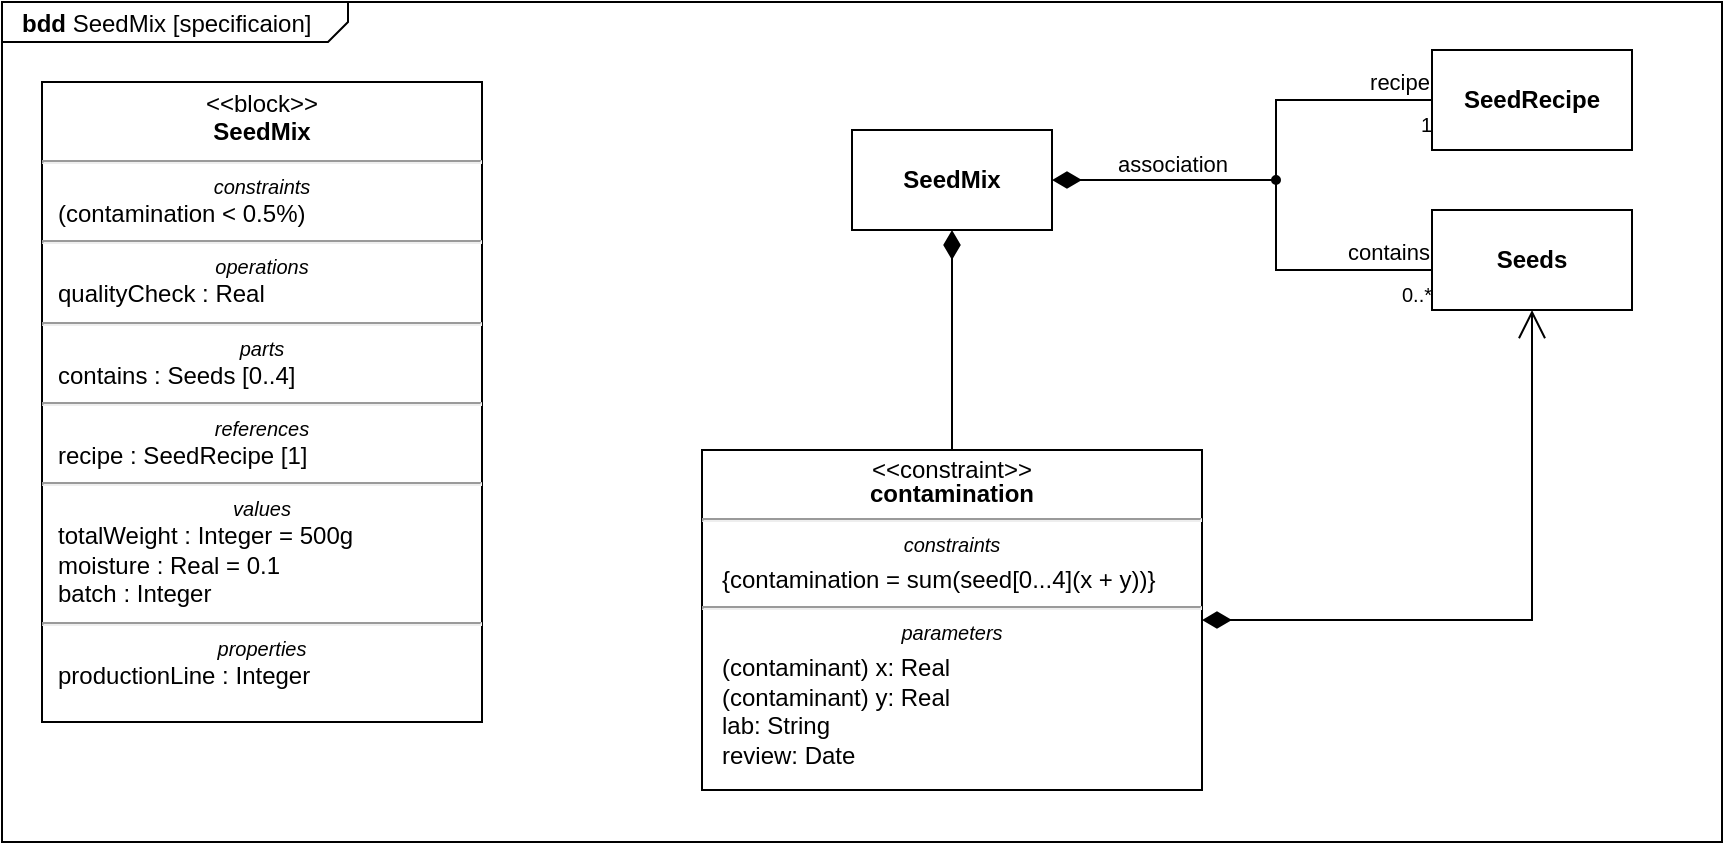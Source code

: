 <mxfile version="20.2.3" type="device"><diagram id="OoVbJZ-V_WzzRrNHbsK_" name="Page-1"><mxGraphModel dx="1092" dy="850" grid="1" gridSize="10" guides="1" tooltips="1" connect="1" arrows="1" fold="1" page="1" pageScale="1" pageWidth="1169" pageHeight="827" math="0" shadow="0"><root><mxCell id="0"/><mxCell id="1" parent="0"/><mxCell id="a4EaesZWhAWr3NwZVvty-1" value="&lt;p style=&quot;margin:0px;margin-top:4px;margin-left:10px;text-align:left;&quot;&gt;&lt;b&gt;bdd&lt;/b&gt;   SeedMix [specificaion]&lt;/p&gt;" style="html=1;strokeWidth=1;shape=mxgraph.sysml.package;labelX=173;align=left;spacingLeft=10;overflow=fill;recursiveResize=0;" vertex="1" parent="1"><mxGeometry x="70" y="20" width="860" height="420" as="geometry"/></mxCell><mxCell id="a4EaesZWhAWr3NwZVvty-2" value="SeedMix" style="strokeColor=inherit;fillColor=inherit;gradientColor=inherit;shape=rect;fontStyle=1;html=1;whiteSpace=wrap;align=center;" vertex="1" parent="a4EaesZWhAWr3NwZVvty-1"><mxGeometry x="425" y="64" width="100" height="50" as="geometry"/></mxCell><mxCell id="a4EaesZWhAWr3NwZVvty-3" value="Seeds" style="strokeColor=inherit;fillColor=inherit;gradientColor=inherit;shape=rect;fontStyle=1;html=1;whiteSpace=wrap;align=center;" vertex="1" parent="a4EaesZWhAWr3NwZVvty-1"><mxGeometry x="715" y="104" width="100" height="50" as="geometry"/></mxCell><mxCell id="a4EaesZWhAWr3NwZVvty-7" value="&lt;p style=&quot;margin:0px;margin-top:4px;text-align:center;&quot;&gt;&amp;lt;&amp;lt;block&amp;gt;&amp;gt;&lt;br&gt;&lt;b&gt;SeedMix&lt;/b&gt;&lt;/p&gt;&lt;hr&gt;&lt;p style=&quot;font-size:10px;margin:0px;text-align:center;&quot;&gt;&lt;i&gt;constraints&lt;/i&gt;&lt;/p&gt;&lt;p style=&quot;margin:0px;margin-left:8px;text-align:left;&quot;&gt;(contamination &amp;lt; 0.5%)&lt;/p&gt;&lt;hr&gt;&lt;p style=&quot;font-size:10px;margin:0px;text-align:center;&quot;&gt;&lt;i&gt;operations&lt;/i&gt;&lt;/p&gt;&lt;p style=&quot;margin:0px;margin-left:8px;text-align:left;&quot;&gt;qualityCheck : Real&lt;/p&gt;&lt;hr&gt;&lt;p style=&quot;font-size:10px;margin:0px;text-align:center;&quot;&gt;&lt;i&gt;parts&lt;/i&gt;&lt;/p&gt;&lt;p style=&quot;margin:0px;margin-left:8px;text-align:left;&quot;&gt;contains : Seeds [0..4]&lt;/p&gt;&lt;hr&gt;&lt;p style=&quot;font-size:10px;margin:0px;text-align:center;&quot;&gt;&lt;i&gt;references&lt;/i&gt;&lt;/p&gt;&lt;p style=&quot;margin:0px;margin-left:8px;text-align:left;&quot;&gt;recipe : SeedRecipe [1]&amp;nbsp;&lt;/p&gt;&lt;hr&gt;&lt;p style=&quot;font-size:10px;margin:0px;text-align:center;&quot;&gt;&lt;i&gt;values&lt;/i&gt;&lt;/p&gt;&lt;p style=&quot;margin:0px;margin-left:8px;text-align:left;&quot;&gt;totalWeight : Integer = 500g&lt;br&gt;moisture : Real = 0.1&lt;/p&gt;&lt;p style=&quot;margin:0px;margin-left:8px;text-align:left;&quot;&gt;&lt;span style=&quot;background-color: initial;&quot;&gt;batch : Integer&lt;/span&gt;&lt;br&gt;&lt;/p&gt;&lt;hr&gt;&lt;p style=&quot;font-size:10px;margin:0px;text-align:center;&quot;&gt;&lt;i&gt;properties&lt;/i&gt;&lt;/p&gt;&lt;p style=&quot;margin: 0px 0px 0px 8px;&quot;&gt;productionLine : Integer&lt;/p&gt;&lt;div&gt;&lt;br&gt;&lt;/div&gt;" style="shape=rect;html=1;overflow=fill;verticalAlign=top;align=left;whiteSpace=wrap;" vertex="1" parent="a4EaesZWhAWr3NwZVvty-1"><mxGeometry x="20" y="40" width="220" height="320" as="geometry"/></mxCell><mxCell id="a4EaesZWhAWr3NwZVvty-9" value="SeedRecipe" style="strokeColor=inherit;fillColor=inherit;gradientColor=inherit;shape=rect;fontStyle=1;html=1;whiteSpace=wrap;align=center;" vertex="1" parent="a4EaesZWhAWr3NwZVvty-1"><mxGeometry x="715" y="24" width="100" height="50" as="geometry"/></mxCell><mxCell id="a4EaesZWhAWr3NwZVvty-13" value="" style="verticalAlign=bottom;html=1;ellipse;fillColor=#000000;strokeColor=#000000;" vertex="1" parent="a4EaesZWhAWr3NwZVvty-1"><mxGeometry x="635" y="87" width="4" height="4" as="geometry"/></mxCell><mxCell id="a4EaesZWhAWr3NwZVvty-14" value="recipe" style="edgeStyle=elbowEdgeStyle;html=1;elbow=horizontal;align=right;verticalAlign=bottom;endArrow=none;rounded=0;labelBackgroundColor=none;" edge="1" source="a4EaesZWhAWr3NwZVvty-13" parent="a4EaesZWhAWr3NwZVvty-1" target="a4EaesZWhAWr3NwZVvty-9"><mxGeometry x="1" relative="1" as="geometry"><mxPoint x="575" y="309" as="targetPoint"/><Array as="points"><mxPoint x="637" y="49"/><mxPoint x="637" y="62"/></Array></mxGeometry></mxCell><mxCell id="a4EaesZWhAWr3NwZVvty-15" value="1" style="resizable=0;html=1;align=right;verticalAlign=top;labelBackgroundColor=none;fontSize=10;labelBackgroundColor=none;" connectable="0" vertex="1" parent="a4EaesZWhAWr3NwZVvty-14"><mxGeometry x="1" relative="1" as="geometry"/></mxCell><mxCell id="a4EaesZWhAWr3NwZVvty-16" value="contains" style="edgeStyle=elbowEdgeStyle;html=1;elbow=vertical;align=right;verticalAlign=bottom;endArrow=none;rounded=0;labelBackgroundColor=none;" edge="1" source="a4EaesZWhAWr3NwZVvty-13" parent="a4EaesZWhAWr3NwZVvty-1" target="a4EaesZWhAWr3NwZVvty-3"><mxGeometry x="1" relative="1" as="geometry"><mxPoint x="575" y="354" as="targetPoint"/><Array as="points"><mxPoint x="685" y="134"/><mxPoint x="695" y="154"/></Array></mxGeometry></mxCell><mxCell id="a4EaesZWhAWr3NwZVvty-17" value="0..*" style="resizable=0;html=1;align=right;verticalAlign=top;labelBackgroundColor=none;fontSize=10" connectable="0" vertex="1" parent="a4EaesZWhAWr3NwZVvty-16"><mxGeometry x="1" relative="1" as="geometry"/></mxCell><mxCell id="a4EaesZWhAWr3NwZVvty-18" value="" style="edgeStyle=elbowEdgeStyle;html=1;elbow=vertical;align=left;verticalAlign=bottom;endArrow=diamondThin;rounded=0;endFill=1;endSize=12;labelBackgroundColor=none;" edge="1" source="a4EaesZWhAWr3NwZVvty-13" parent="a4EaesZWhAWr3NwZVvty-1" target="a4EaesZWhAWr3NwZVvty-2"><mxGeometry x="1" relative="1" as="geometry"><mxPoint x="325" y="309" as="targetPoint"/><Array as="points"><mxPoint x="565" y="89"/></Array></mxGeometry></mxCell><mxCell id="a4EaesZWhAWr3NwZVvty-21" value="association" style="edgeLabel;html=1;align=center;verticalAlign=middle;resizable=0;points=[];" vertex="1" connectable="0" parent="a4EaesZWhAWr3NwZVvty-18"><mxGeometry x="-0.651" y="-1" relative="1" as="geometry"><mxPoint x="-31" y="-7" as="offset"/></mxGeometry></mxCell><mxCell id="a4EaesZWhAWr3NwZVvty-22" value="&lt;p style=&quot;margin: 4px 0px 0px; text-align: center; line-height: 1;&quot;&gt;&amp;lt;&amp;lt;constraint&amp;gt;&amp;gt;&lt;br&gt;&lt;b&gt;contamination&lt;/b&gt;&lt;/p&gt;&lt;hr&gt;&lt;p style=&quot;font-size:10px;margin:0px;margin-top:4px;text-align:center;&quot;&gt;&lt;i&gt;constraints&lt;/i&gt;&lt;/p&gt;&lt;p style=&quot;margin:0px;margin-top:4px;margin-left:10px;text-align:left;&quot;&gt;{contamination = sum(seed[0...4](x + y))}&lt;br&gt;&lt;/p&gt;&lt;hr&gt;&lt;p style=&quot;font-size:10px;margin:0px;margin-top:4px;text-align:center;&quot;&gt;&lt;i&gt;parameters&lt;/i&gt;&lt;/p&gt;&lt;p style=&quot;margin:0px;margin-top:4px;margin-left:10px;text-align:left;&quot;&gt;(contaminant) x: Real&lt;br&gt;(contaminant) y: Real&lt;br&gt;&lt;span style=&quot;background-color: initial;&quot;&gt;lab: String&lt;br&gt;&lt;/span&gt;&lt;span style=&quot;background-color: initial;&quot;&gt;review: Date&lt;/span&gt;&lt;/p&gt;" style="shape=rect;html=1;overflow=fill;whiteSpace=wrap;" vertex="1" parent="a4EaesZWhAWr3NwZVvty-1"><mxGeometry x="350" y="224" width="250" height="170" as="geometry"/></mxCell><mxCell id="a4EaesZWhAWr3NwZVvty-23" value="" style="verticalAlign=bottom;html=1;endArrow=none;edgeStyle=orthogonalEdgeStyle;startFill=1;startSize=12;startArrow=diamondThin;rounded=0;" edge="1" parent="a4EaesZWhAWr3NwZVvty-1" source="a4EaesZWhAWr3NwZVvty-2" target="a4EaesZWhAWr3NwZVvty-22"><mxGeometry relative="1" as="geometry"><mxPoint x="395" y="164" as="sourcePoint"/><mxPoint x="645" y="164" as="targetPoint"/></mxGeometry></mxCell><mxCell id="a4EaesZWhAWr3NwZVvty-25" value="" style="resizable=0;html=1;align=left;verticalAlign=bottom;labelBackgroundColor=none;fontSize=10" connectable="0" vertex="1" parent="a4EaesZWhAWr3NwZVvty-23"><mxGeometry x="-0.9" relative="1" as="geometry"/></mxCell><mxCell id="a4EaesZWhAWr3NwZVvty-28" value="" style="verticalAlign=bottom;html=1;endArrow=open;endSize=12;edgeStyle=orthogonalEdgeStyle;rounded=0;startArrow=diamondThin;startFill=1;startSize=12;" edge="1" parent="a4EaesZWhAWr3NwZVvty-1" source="a4EaesZWhAWr3NwZVvty-22" target="a4EaesZWhAWr3NwZVvty-3"><mxGeometry relative="1" as="geometry"><mxPoint x="355" y="174" as="sourcePoint"/><mxPoint x="605" y="174" as="targetPoint"/></mxGeometry></mxCell><mxCell id="a4EaesZWhAWr3NwZVvty-29" value="" style="resizable=0;html=1;align=left;verticalAlign=top;labelBackgroundColor=none;fontSize=10" connectable="0" vertex="1" parent="a4EaesZWhAWr3NwZVvty-28"><mxGeometry x="-1" relative="1" as="geometry"/></mxCell><mxCell id="a4EaesZWhAWr3NwZVvty-30" value="" style="resizable=0;html=1;align=right;verticalAlign=top;labelBackgroundColor=none;fontSize=10" connectable="0" vertex="1" parent="a4EaesZWhAWr3NwZVvty-28"><mxGeometry x="0.9" relative="1" as="geometry"/></mxCell><mxCell id="a4EaesZWhAWr3NwZVvty-31" value="" style="resizable=0;html=1;align=right;verticalAlign=bottom;labelBackgroundColor=none;fontSize=10" connectable="0" vertex="1" parent="a4EaesZWhAWr3NwZVvty-28"><mxGeometry x="0.9" relative="1" as="geometry"/></mxCell></root></mxGraphModel></diagram></mxfile>